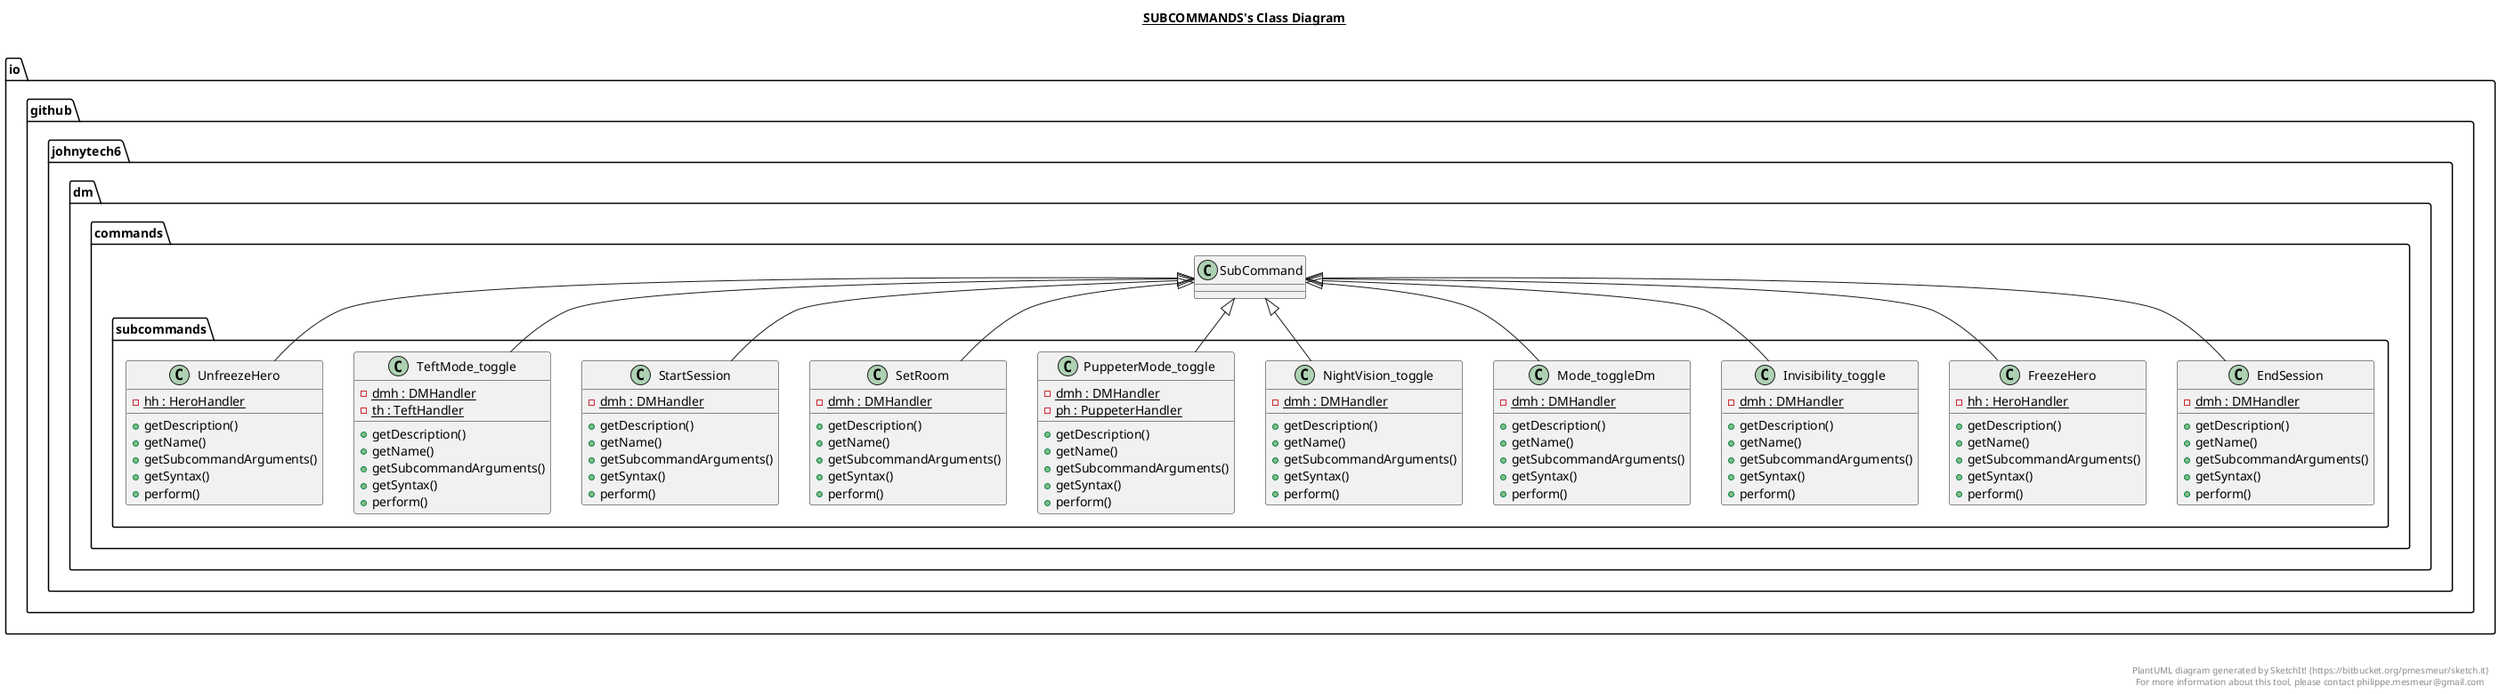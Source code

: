 @startuml

title __SUBCOMMANDS's Class Diagram__\n

  namespace io.github.johnytech6 {
    namespace dm {
      namespace commands {
        namespace subcommands {
          class io.github.johnytech6.dm.commands.subcommands.EndSession {
              {static} - dmh : DMHandler
              + getDescription()
              + getName()
              + getSubcommandArguments()
              + getSyntax()
              + perform()
          }
        }
      }
    }
  }
  

  namespace io.github.johnytech6 {
    namespace dm {
      namespace commands {
        namespace subcommands {
          class io.github.johnytech6.dm.commands.subcommands.FreezeHero {
              {static} - hh : HeroHandler
              + getDescription()
              + getName()
              + getSubcommandArguments()
              + getSyntax()
              + perform()
          }
        }
      }
    }
  }
  

  namespace io.github.johnytech6 {
    namespace dm {
      namespace commands {
        namespace subcommands {
          class io.github.johnytech6.dm.commands.subcommands.Invisibility_toggle {
              {static} - dmh : DMHandler
              + getDescription()
              + getName()
              + getSubcommandArguments()
              + getSyntax()
              + perform()
          }
        }
      }
    }
  }
  

  namespace io.github.johnytech6 {
    namespace dm {
      namespace commands {
        namespace subcommands {
          class io.github.johnytech6.dm.commands.subcommands.Mode_toggleDm {
              {static} - dmh : DMHandler
              + getDescription()
              + getName()
              + getSubcommandArguments()
              + getSyntax()
              + perform()
          }
        }
      }
    }
  }
  

  namespace io.github.johnytech6 {
    namespace dm {
      namespace commands {
        namespace subcommands {
          class io.github.johnytech6.dm.commands.subcommands.NightVision_toggle {
              {static} - dmh : DMHandler
              + getDescription()
              + getName()
              + getSubcommandArguments()
              + getSyntax()
              + perform()
          }
        }
      }
    }
  }
  

  namespace io.github.johnytech6 {
    namespace dm {
      namespace commands {
        namespace subcommands {
          class io.github.johnytech6.dm.commands.subcommands.PuppeterMode_toggle {
              {static} - dmh : DMHandler
              {static} - ph : PuppeterHandler
              + getDescription()
              + getName()
              + getSubcommandArguments()
              + getSyntax()
              + perform()
          }
        }
      }
    }
  }
  

  namespace io.github.johnytech6 {
    namespace dm {
      namespace commands {
        namespace subcommands {
          class io.github.johnytech6.dm.commands.subcommands.SetRoom {
              {static} - dmh : DMHandler
              + getDescription()
              + getName()
              + getSubcommandArguments()
              + getSyntax()
              + perform()
          }
        }
      }
    }
  }
  

  namespace io.github.johnytech6 {
    namespace dm {
      namespace commands {
        namespace subcommands {
          class io.github.johnytech6.dm.commands.subcommands.StartSession {
              {static} - dmh : DMHandler
              + getDescription()
              + getName()
              + getSubcommandArguments()
              + getSyntax()
              + perform()
          }
        }
      }
    }
  }
  

  namespace io.github.johnytech6 {
    namespace dm {
      namespace commands {
        namespace subcommands {
          class io.github.johnytech6.dm.commands.subcommands.TeftMode_toggle {
              {static} - dmh : DMHandler
              {static} - th : TeftHandler
              + getDescription()
              + getName()
              + getSubcommandArguments()
              + getSyntax()
              + perform()
          }
        }
      }
    }
  }
  

  namespace io.github.johnytech6 {
    namespace dm {
      namespace commands {
        namespace subcommands {
          class io.github.johnytech6.dm.commands.subcommands.UnfreezeHero {
              {static} - hh : HeroHandler
              + getDescription()
              + getName()
              + getSubcommandArguments()
              + getSyntax()
              + perform()
          }
        }
      }
    }
  }
  

  io.github.johnytech6.dm.commands.subcommands.EndSession -up-|> io.github.johnytech6.dm.commands.SubCommand
  io.github.johnytech6.dm.commands.subcommands.FreezeHero -up-|> io.github.johnytech6.dm.commands.SubCommand
  io.github.johnytech6.dm.commands.subcommands.Invisibility_toggle -up-|> io.github.johnytech6.dm.commands.SubCommand
  io.github.johnytech6.dm.commands.subcommands.Mode_toggleDm -up-|> io.github.johnytech6.dm.commands.SubCommand
  io.github.johnytech6.dm.commands.subcommands.NightVision_toggle -up-|> io.github.johnytech6.dm.commands.SubCommand
  io.github.johnytech6.dm.commands.subcommands.PuppeterMode_toggle -up-|> io.github.johnytech6.dm.commands.SubCommand
  io.github.johnytech6.dm.commands.subcommands.SetRoom -up-|> io.github.johnytech6.dm.commands.SubCommand
  io.github.johnytech6.dm.commands.subcommands.StartSession -up-|> io.github.johnytech6.dm.commands.SubCommand
  io.github.johnytech6.dm.commands.subcommands.TeftMode_toggle -up-|> io.github.johnytech6.dm.commands.SubCommand
  io.github.johnytech6.dm.commands.subcommands.UnfreezeHero -up-|> io.github.johnytech6.dm.commands.SubCommand


right footer


PlantUML diagram generated by SketchIt! (https://bitbucket.org/pmesmeur/sketch.it)
For more information about this tool, please contact philippe.mesmeur@gmail.com
endfooter

@enduml
